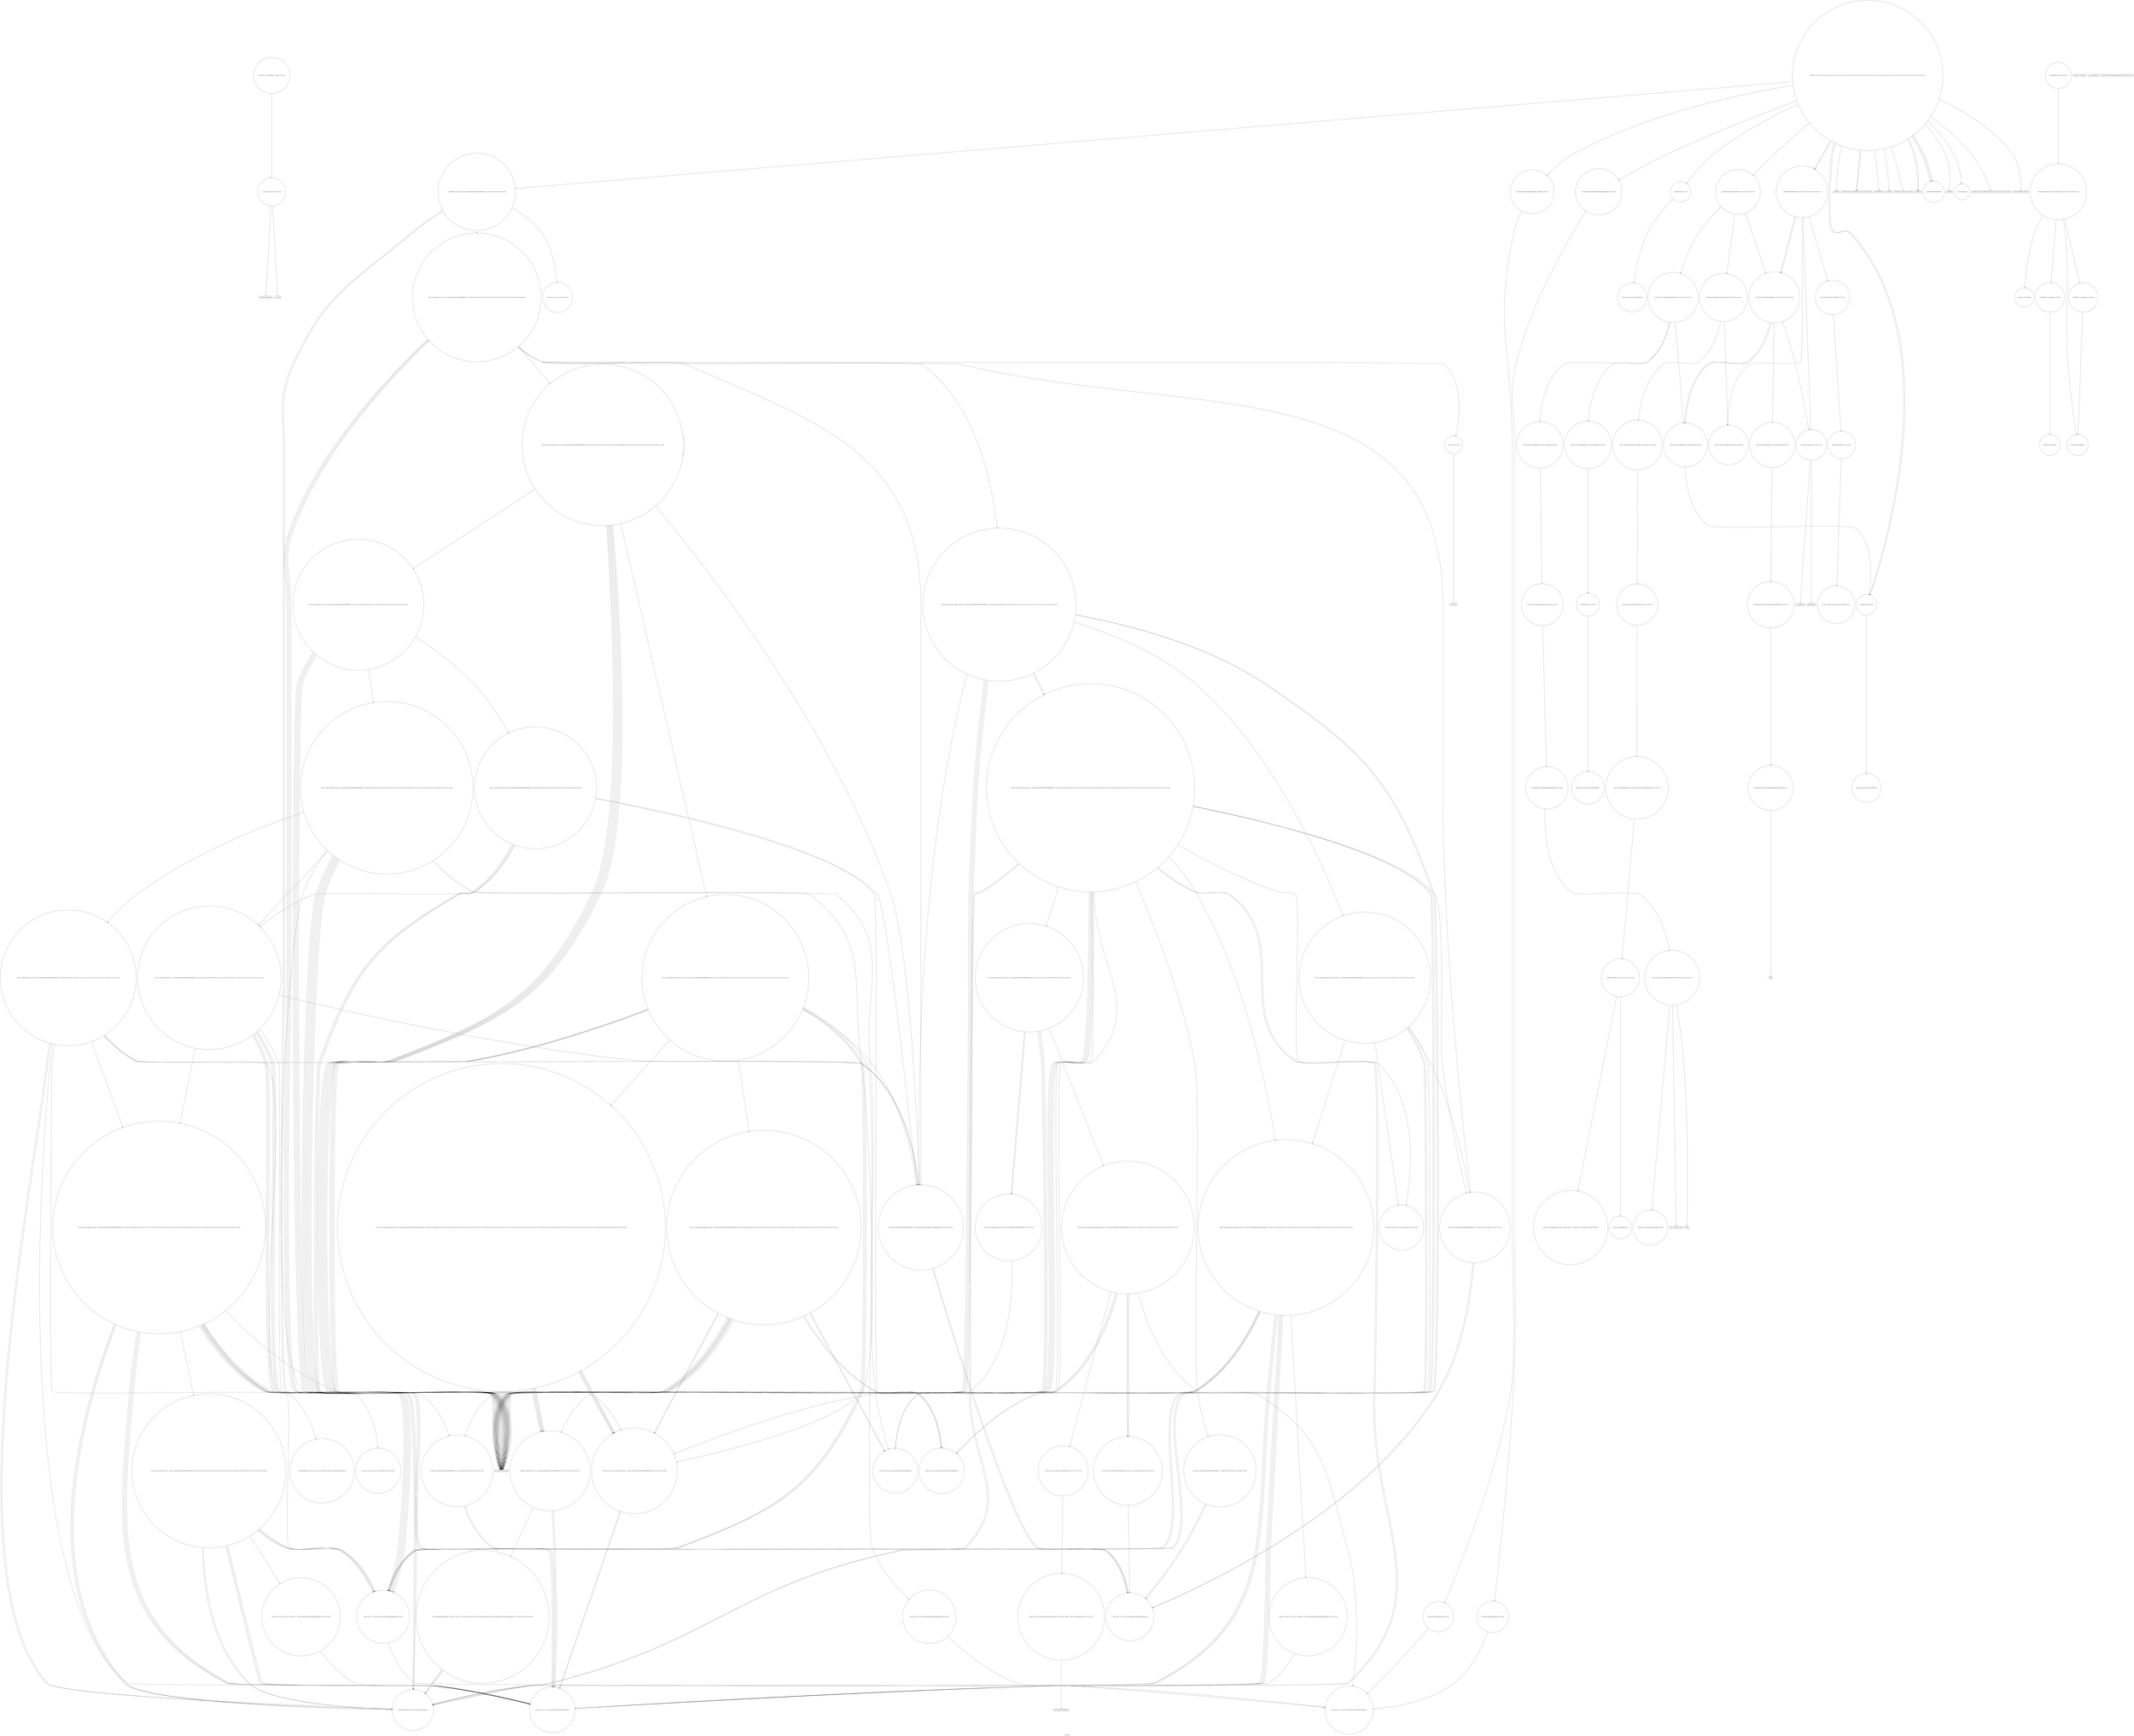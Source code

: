 digraph "Call Graph" {
	label="Call Graph";

	Node0x555b25f80fe0 [shape=record,shape=circle,label="{__cxx_global_var_init|{<s0>1|<s1>2}}"];
	Node0x555b25f80fe0:s0 -> Node0x555b25f81060[color=black];
	Node0x555b25f80fe0:s1 -> Node0x555b2627cc30[color=black];
	Node0x555b262807d0 [shape=record,shape=circle,label="{_ZSt4moveIRN9__gnu_cxx5__ops15_Iter_less_iterEEONSt16remove_referenceIT_E4typeEOS5_}"];
	Node0x555b2627ce30 [shape=record,shape=circle,label="{_ZNSaIdEC2Ev|{<s0>27}}"];
	Node0x555b2627ce30:s0 -> Node0x555b2627dab0[color=black];
	Node0x555b2627e330 [shape=record,shape=circle,label="{_ZSt21__unguarded_partitionIN9__gnu_cxx17__normal_iteratorIPdSt6vectorIdSaIdEEEENS0_5__ops15_Iter_less_iterEET_S9_S9_S9_T0_|{<s0>240|<s1>241|<s2>242|<s3>243|<s4>244|<s5>245|<s6>246|<s7>247|<s8>248|<s9>249|<s10>250|<s11>251|<s12>252|<s13>253|<s14>254}}"];
	Node0x555b2627e330:s0 -> Node0x555b2627fd50[color=black];
	Node0x555b2627e330:s1 -> Node0x555b2627fd50[color=black];
	Node0x555b2627e330:s2 -> Node0x555b26280450[color=black];
	Node0x555b2627e330:s3 -> Node0x555b26280550[color=black];
	Node0x555b2627e330:s4 -> Node0x555b262809d0[color=black];
	Node0x555b2627e330:s5 -> Node0x555b2627fd50[color=black];
	Node0x555b2627e330:s6 -> Node0x555b2627fd50[color=black];
	Node0x555b2627e330:s7 -> Node0x555b26280450[color=black];
	Node0x555b2627e330:s8 -> Node0x555b262809d0[color=black];
	Node0x555b2627e330:s9 -> Node0x555b262803d0[color=black];
	Node0x555b2627e330:s10 -> Node0x555b2627fd50[color=black];
	Node0x555b2627e330:s11 -> Node0x555b2627fd50[color=black];
	Node0x555b2627e330:s12 -> Node0x555b2627fd50[color=black];
	Node0x555b2627e330:s13 -> Node0x555b2627e3b0[color=black];
	Node0x555b2627e330:s14 -> Node0x555b26280550[color=black];
	Node0x555b2627d1b0 [shape=record,shape=circle,label="{_ZSt5beginISt6vectorIdSaIdEEEDTcldtfp_5beginEERT_|{<s0>36}}"];
	Node0x555b2627d1b0:s0 -> Node0x555b2627fb50[color=black];
	Node0x555b2627e6b0 [shape=record,shape=circle,label="{_ZSt13move_backwardIN9__gnu_cxx17__normal_iteratorIPdSt6vectorIdSaIdEEEES6_ET0_T_S8_S7_|{<s0>287|<s1>288|<s2>289|<s3>290|<s4>291|<s5>292}}"];
	Node0x555b2627e6b0:s0 -> Node0x555b2627fd50[color=black];
	Node0x555b2627e6b0:s1 -> Node0x555b2627e8b0[color=black];
	Node0x555b2627e6b0:s2 -> Node0x555b2627fd50[color=black];
	Node0x555b2627e6b0:s3 -> Node0x555b2627e8b0[color=black];
	Node0x555b2627e6b0:s4 -> Node0x555b2627fd50[color=black];
	Node0x555b2627e6b0:s5 -> Node0x555b2627e830[color=black];
	Node0x555b2627d530 [shape=record,shape=circle,label="{_ZSt5fixedRSt8ios_base|{<s0>38}}"];
	Node0x555b2627d530:s0 -> Node0x555b2627d7b0[color=black];
	Node0x555b2627ea30 [shape=record,shape=circle,label="{_ZNSt20__copy_move_backwardILb1ELb1ESt26random_access_iterator_tagE13__copy_move_bIdEEPT_PKS3_S6_S4_|{<s0>317}}"];
	Node0x555b2627ea30:s0 -> Node0x555b2627eab0[color=black];
	Node0x555b2627d8b0 [shape=record,shape=circle,label="{_ZStcoSt13_Ios_Fmtflags}"];
	Node0x555b2627dc30 [shape=record,shape=circle,label="{_ZNSt6vectorIdSaIdEE21_M_default_initializeEm|{<s0>53|<s1>54}}"];
	Node0x555b2627dc30:s0 -> Node0x555b2627f350[color=black];
	Node0x555b2627dc30:s1 -> Node0x555b2627f2d0[color=black];
	Node0x555b2627dfb0 [shape=record,shape=circle,label="{_ZNSt12_Vector_baseIdSaIdEE11_M_allocateEm|{<s0>63}}"];
	Node0x555b2627dfb0:s0 -> Node0x555b2627e030[color=black];
	Node0x555b2627f350 [shape=record,shape=circle,label="{_ZNSt12_Vector_baseIdSaIdEE19_M_get_Tp_allocatorEv}"];
	Node0x555b2627f6d0 [shape=record,shape=circle,label="{__clang_call_terminate|{<s0>74|<s1>75}}"];
	Node0x555b2627f6d0:s0 -> Node0x555b2627f750[color=black];
	Node0x555b2627f6d0:s1 -> Node0x555b2627f7d0[color=black];
	Node0x555b2627fa50 [shape=record,shape=circle,label="{_ZSt8_DestroyIPdEvT_S1_|{<s0>79}}"];
	Node0x555b2627fa50:s0 -> Node0x555b2627fad0[color=black];
	Node0x555b2627fdd0 [shape=record,shape=circle,label="{_ZN9__gnu_cxx5__ops16__iter_less_iterEv}"];
	Node0x555b26280150 [shape=record,shape=circle,label="{_ZSt14__partial_sortIN9__gnu_cxx17__normal_iteratorIPdSt6vectorIdSaIdEEEENS0_5__ops15_Iter_less_iterEEvT_S9_S9_T0_|{<s0>118|<s1>119|<s2>120|<s3>121|<s4>122|<s5>123|<s6>124}}"];
	Node0x555b26280150:s0 -> Node0x555b2627fd50[color=black];
	Node0x555b26280150:s1 -> Node0x555b2627fd50[color=black];
	Node0x555b26280150:s2 -> Node0x555b2627fd50[color=black];
	Node0x555b26280150:s3 -> Node0x555b26280250[color=black];
	Node0x555b26280150:s4 -> Node0x555b2627fd50[color=black];
	Node0x555b26280150:s5 -> Node0x555b2627fd50[color=black];
	Node0x555b26280150:s6 -> Node0x555b262802d0[color=black];
	Node0x555b262804d0 [shape=record,shape=circle,label="{_ZSt10__pop_heapIN9__gnu_cxx17__normal_iteratorIPdSt6vectorIdSaIdEEEENS0_5__ops15_Iter_less_iterEEvT_S9_S9_RT0_|{<s0>167|<s1>168|<s2>169|<s3>170|<s4>171|<s5>172|<s6>173|<s7>174|<s8>175}}"];
	Node0x555b262804d0:s0 -> Node0x555b262806d0[color=black];
	Node0x555b262804d0:s1 -> Node0x555b262805d0[color=black];
	Node0x555b262804d0:s2 -> Node0x555b262806d0[color=black];
	Node0x555b262804d0:s3 -> Node0x555b262805d0[color=black];
	Node0x555b262804d0:s4 -> Node0x555b262806d0[color=black];
	Node0x555b262804d0:s5 -> Node0x555b2627fd50[color=black];
	Node0x555b262804d0:s6 -> Node0x555b2627ffd0[color=black];
	Node0x555b262804d0:s7 -> Node0x555b262805d0[color=black];
	Node0x555b262804d0:s8 -> Node0x555b26280750[color=black];
	Node0x555b25f81060 [shape=record,shape=Mrecord,label="{_ZNSt8ios_base4InitC1Ev}"];
	Node0x555b26280850 [shape=record,shape=circle,label="{_ZN9__gnu_cxx5__ops14_Iter_less_valC2ENS0_15_Iter_less_iterE}"];
	Node0x555b2627ceb0 [shape=record,shape=circle,label="{_ZNSt6vectorIdSaIdEEC2EmRKS0_|{<s0>28|<s1>29|<s2>30}}"];
	Node0x555b2627ceb0:s0 -> Node0x555b2627dbb0[color=black];
	Node0x555b2627ceb0:s1 -> Node0x555b2627dc30[color=black];
	Node0x555b2627ceb0:s2 -> Node0x555b2627dcb0[color=black];
	Node0x555b2627e3b0 [shape=record,shape=circle,label="{_ZSt9iter_swapIN9__gnu_cxx17__normal_iteratorIPdSt6vectorIdSaIdEEEES6_EvT_T0_|{<s0>255|<s1>256|<s2>257}}"];
	Node0x555b2627e3b0:s0 -> Node0x555b262806d0[color=black];
	Node0x555b2627e3b0:s1 -> Node0x555b262806d0[color=black];
	Node0x555b2627e3b0:s2 -> Node0x555b2627e430[color=black];
	Node0x555b2627d230 [shape=record,shape=circle,label="{_ZSt3endISt6vectorIdSaIdEEEDTcldtfp_3endEERT_|{<s0>37}}"];
	Node0x555b2627d230:s0 -> Node0x555b2627fc50[color=black];
	Node0x555b2627e730 [shape=record,shape=circle,label="{_ZSt25__unguarded_linear_insertIN9__gnu_cxx17__normal_iteratorIPdSt6vectorIdSaIdEEEENS0_5__ops14_Val_less_iterEEvT_T0_|{<s0>293|<s1>294|<s2>295|<s3>296|<s4>297|<s5>298|<s6>299|<s7>300|<s8>301|<s9>302|<s10>303|<s11>304|<s12>305}}"];
	Node0x555b2627e730:s0 -> Node0x555b262806d0[color=black];
	Node0x555b2627e730:s1 -> Node0x555b262805d0[color=black];
	Node0x555b2627e730:s2 -> Node0x555b2627fd50[color=black];
	Node0x555b2627e730:s3 -> Node0x555b262809d0[color=black];
	Node0x555b2627e730:s4 -> Node0x555b2627fd50[color=black];
	Node0x555b2627e730:s5 -> Node0x555b2627eb30[color=black];
	Node0x555b2627e730:s6 -> Node0x555b262806d0[color=black];
	Node0x555b2627e730:s7 -> Node0x555b262805d0[color=black];
	Node0x555b2627e730:s8 -> Node0x555b262806d0[color=black];
	Node0x555b2627e730:s9 -> Node0x555b2627fd50[color=black];
	Node0x555b2627e730:s10 -> Node0x555b262809d0[color=black];
	Node0x555b2627e730:s11 -> Node0x555b262805d0[color=black];
	Node0x555b2627e730:s12 -> Node0x555b262806d0[color=black];
	Node0x555b2627d5b0 [shape=record,shape=Mrecord,label="{_ZNSolsEd}"];
	Node0x555b2627eab0 [shape=record,shape=Mrecord,label="{llvm.memmove.p0i8.p0i8.i64}"];
	Node0x555b2627d930 [shape=record,shape=circle,label="{_ZStoRRSt13_Ios_FmtflagsS_|{<s0>49}}"];
	Node0x555b2627d930:s0 -> Node0x555b2627da30[color=black];
	Node0x555b2627dcb0 [shape=record,shape=circle,label="{_ZNSt12_Vector_baseIdSaIdEED2Ev|{<s0>55|<s1>56|<s2>57|<s3>58}}"];
	Node0x555b2627dcb0:s0 -> Node0x555b2627f650[color=black];
	Node0x555b2627dcb0:s1 -> Node0x555b2627de30[color=black];
	Node0x555b2627dcb0:s2 -> Node0x555b2627de30[color=black];
	Node0x555b2627dcb0:s3 -> Node0x555b2627f6d0[color=black];
	Node0x555b2627e030 [shape=record,shape=circle,label="{_ZNSt16allocator_traitsISaIdEE8allocateERS0_m|{<s0>64}}"];
	Node0x555b2627e030:s0 -> Node0x555b2627e0b0[color=black];
	Node0x555b2627f3d0 [shape=record,shape=circle,label="{_ZSt25__uninitialized_default_nIPdmET_S1_T0_|{<s0>69}}"];
	Node0x555b2627f3d0:s0 -> Node0x555b2627f450[color=black];
	Node0x555b2627f750 [shape=record,shape=Mrecord,label="{__cxa_begin_catch}"];
	Node0x555b2627fad0 [shape=record,shape=circle,label="{_ZNSt12_Destroy_auxILb1EE9__destroyIPdEEvT_S3_}"];
	Node0x555b2627fe50 [shape=record,shape=circle,label="{_ZN9__gnu_cxxneIPdSt6vectorIdSaIdEEEEbRKNS_17__normal_iteratorIT_T0_EESA_|{<s0>91|<s1>92}}"];
	Node0x555b2627fe50:s0 -> Node0x555b262800d0[color=black];
	Node0x555b2627fe50:s1 -> Node0x555b262800d0[color=black];
	Node0x555b262801d0 [shape=record,shape=circle,label="{_ZSt27__unguarded_partition_pivotIN9__gnu_cxx17__normal_iteratorIPdSt6vectorIdSaIdEEEENS0_5__ops15_Iter_less_iterEET_S9_S9_T0_|{<s0>125|<s1>126|<s2>127|<s3>128|<s4>129|<s5>130|<s6>131|<s7>132|<s8>133|<s9>134|<s10>135}}"];
	Node0x555b262801d0:s0 -> Node0x555b2627ffd0[color=black];
	Node0x555b262801d0:s1 -> Node0x555b26280650[color=black];
	Node0x555b262801d0:s2 -> Node0x555b2627fd50[color=black];
	Node0x555b262801d0:s3 -> Node0x555b26280650[color=black];
	Node0x555b262801d0:s4 -> Node0x555b2627fd50[color=black];
	Node0x555b262801d0:s5 -> Node0x555b2627e2b0[color=black];
	Node0x555b262801d0:s6 -> Node0x555b26280a50[color=black];
	Node0x555b262801d0:s7 -> Node0x555b26280650[color=black];
	Node0x555b262801d0:s8 -> Node0x555b2627fd50[color=black];
	Node0x555b262801d0:s9 -> Node0x555b2627fd50[color=black];
	Node0x555b262801d0:s10 -> Node0x555b2627e330[color=black];
	Node0x555b26280550 [shape=record,shape=circle,label="{_ZN9__gnu_cxx17__normal_iteratorIPdSt6vectorIdSaIdEEEppEv}"];
	Node0x555b2627cbb0 [shape=record,shape=Mrecord,label="{_ZNSt8ios_base4InitD1Ev}"];
	Node0x555b262808d0 [shape=record,shape=circle,label="{_ZSt11__push_heapIN9__gnu_cxx17__normal_iteratorIPdSt6vectorIdSaIdEEEEldNS0_5__ops14_Iter_less_valEEvT_T0_SA_T1_RT2_|{<s0>195|<s1>196|<s2>197|<s3>198|<s4>199|<s5>200|<s6>201|<s7>202|<s8>203|<s9>204}}"];
	Node0x555b262808d0:s0 -> Node0x555b26280650[color=black];
	Node0x555b262808d0:s1 -> Node0x555b26280950[color=black];
	Node0x555b262808d0:s2 -> Node0x555b26280650[color=black];
	Node0x555b262808d0:s3 -> Node0x555b262806d0[color=black];
	Node0x555b262808d0:s4 -> Node0x555b262805d0[color=black];
	Node0x555b262808d0:s5 -> Node0x555b26280650[color=black];
	Node0x555b262808d0:s6 -> Node0x555b262806d0[color=black];
	Node0x555b262808d0:s7 -> Node0x555b262805d0[color=black];
	Node0x555b262808d0:s8 -> Node0x555b26280650[color=black];
	Node0x555b262808d0:s9 -> Node0x555b262806d0[color=black];
	Node0x555b2627cf30 [shape=record,shape=Mrecord,label="{__gxx_personality_v0}"];
	Node0x555b2627e430 [shape=record,shape=circle,label="{_ZSt4swapIdENSt9enable_ifIXsr6__and_ISt6__not_ISt15__is_tuple_likeIT_EESt21is_move_constructibleIS3_ESt18is_move_assignableIS3_EEE5valueEvE4typeERS3_SC_|{<s0>258|<s1>259|<s2>260}}"];
	Node0x555b2627e430:s0 -> Node0x555b262805d0[color=black];
	Node0x555b2627e430:s1 -> Node0x555b262805d0[color=black];
	Node0x555b2627e430:s2 -> Node0x555b262805d0[color=black];
	Node0x555b2627d2b0 [shape=record,shape=Mrecord,label="{_ZStlsISt11char_traitsIcEERSt13basic_ostreamIcT_ES5_PKc}"];
	Node0x555b2627e7b0 [shape=record,shape=circle,label="{_ZN9__gnu_cxx5__ops15__val_comp_iterENS0_15_Iter_less_iterE}"];
	Node0x555b2627d630 [shape=record,shape=Mrecord,label="{_ZNSolsEPFRSoS_E}"];
	Node0x555b2627eb30 [shape=record,shape=circle,label="{_ZNK9__gnu_cxx5__ops14_Val_less_iterclIdNS_17__normal_iteratorIPdSt6vectorIdSaIdEEEEEEbRT_T0_|{<s0>318}}"];
	Node0x555b2627eb30:s0 -> Node0x555b262806d0[color=black];
	Node0x555b2627d9b0 [shape=record,shape=circle,label="{_ZStanSt13_Ios_FmtflagsS_}"];
	Node0x555b2627dd30 [shape=record,shape=circle,label="{_ZNSt12_Vector_baseIdSaIdEE12_Vector_implC2ERKS0_|{<s0>59}}"];
	Node0x555b2627dd30:s0 -> Node0x555b2627deb0[color=black];
	Node0x555b2627e0b0 [shape=record,shape=circle,label="{_ZN9__gnu_cxx13new_allocatorIdE8allocateEmPKv|{<s0>65|<s1>66|<s2>67}}"];
	Node0x555b2627e0b0:s0 -> Node0x555b2627e130[color=black];
	Node0x555b2627e0b0:s1 -> Node0x555b2627e1b0[color=black];
	Node0x555b2627e0b0:s2 -> Node0x555b2627e230[color=black];
	Node0x555b2627f450 [shape=record,shape=circle,label="{_ZNSt27__uninitialized_default_n_1ILb1EE18__uninit_default_nIPdmEET_S3_T0_|{<s0>70}}"];
	Node0x555b2627f450:s0 -> Node0x555b2627f4d0[color=black];
	Node0x555b2627f7d0 [shape=record,shape=Mrecord,label="{_ZSt9terminatev}"];
	Node0x555b2627fb50 [shape=record,shape=circle,label="{_ZNSt6vectorIdSaIdEE5beginEv|{<s0>80}}"];
	Node0x555b2627fb50:s0 -> Node0x555b2627fbd0[color=black];
	Node0x555b2627fed0 [shape=record,shape=circle,label="{_ZSt16__introsort_loopIN9__gnu_cxx17__normal_iteratorIPdSt6vectorIdSaIdEEEElNS0_5__ops15_Iter_less_iterEEvT_S9_T0_T1_|{<s0>93|<s1>94|<s2>95|<s3>96|<s4>97|<s5>98|<s6>99|<s7>100|<s8>101|<s9>102|<s10>103|<s11>104}}"];
	Node0x555b2627fed0:s0 -> Node0x555b2627ffd0[color=black];
	Node0x555b2627fed0:s1 -> Node0x555b2627fd50[color=black];
	Node0x555b2627fed0:s2 -> Node0x555b2627fd50[color=black];
	Node0x555b2627fed0:s3 -> Node0x555b2627fd50[color=black];
	Node0x555b2627fed0:s4 -> Node0x555b26280150[color=black];
	Node0x555b2627fed0:s5 -> Node0x555b2627fd50[color=black];
	Node0x555b2627fed0:s6 -> Node0x555b2627fd50[color=black];
	Node0x555b2627fed0:s7 -> Node0x555b262801d0[color=black];
	Node0x555b2627fed0:s8 -> Node0x555b2627fd50[color=black];
	Node0x555b2627fed0:s9 -> Node0x555b2627fd50[color=black];
	Node0x555b2627fed0:s10 -> Node0x555b2627fed0[color=black];
	Node0x555b2627fed0:s11 -> Node0x555b2627fd50[color=black];
	Node0x555b26280250 [shape=record,shape=circle,label="{_ZSt13__heap_selectIN9__gnu_cxx17__normal_iteratorIPdSt6vectorIdSaIdEEEENS0_5__ops15_Iter_less_iterEEvT_S9_S9_T0_|{<s0>136|<s1>137|<s2>138|<s3>139|<s4>140|<s5>141|<s6>142|<s7>143|<s8>144|<s9>145|<s10>146|<s11>147|<s12>148}}"];
	Node0x555b26280250:s0 -> Node0x555b2627fd50[color=black];
	Node0x555b26280250:s1 -> Node0x555b2627fd50[color=black];
	Node0x555b26280250:s2 -> Node0x555b26280350[color=black];
	Node0x555b26280250:s3 -> Node0x555b2627fd50[color=black];
	Node0x555b26280250:s4 -> Node0x555b262803d0[color=black];
	Node0x555b26280250:s5 -> Node0x555b2627fd50[color=black];
	Node0x555b26280250:s6 -> Node0x555b2627fd50[color=black];
	Node0x555b26280250:s7 -> Node0x555b26280450[color=black];
	Node0x555b26280250:s8 -> Node0x555b2627fd50[color=black];
	Node0x555b26280250:s9 -> Node0x555b2627fd50[color=black];
	Node0x555b26280250:s10 -> Node0x555b2627fd50[color=black];
	Node0x555b26280250:s11 -> Node0x555b262804d0[color=black];
	Node0x555b26280250:s12 -> Node0x555b26280550[color=black];
	Node0x555b262805d0 [shape=record,shape=circle,label="{_ZSt4moveIRdEONSt16remove_referenceIT_E4typeEOS2_}"];
	Node0x555b2627cc30 [shape=record,shape=Mrecord,label="{__cxa_atexit}"];
	Node0x555b26280950 [shape=record,shape=circle,label="{_ZNK9__gnu_cxx5__ops14_Iter_less_valclINS_17__normal_iteratorIPdSt6vectorIdSaIdEEEEdEEbT_RT0_|{<s0>205}}"];
	Node0x555b26280950:s0 -> Node0x555b262806d0[color=black];
	Node0x555b2627cfb0 [shape=record,shape=circle,label="{_ZNSaIdED2Ev|{<s0>31}}"];
	Node0x555b2627cfb0:s0 -> Node0x555b2627db30[color=black];
	Node0x555b2627e4b0 [shape=record,shape=Mrecord,label="{llvm.ctlz.i64}"];
	Node0x555b2627d330 [shape=record,shape=Mrecord,label="{_ZNSolsEx}"];
	Node0x555b2627e830 [shape=record,shape=circle,label="{_ZSt23__copy_move_backward_a2ILb1EN9__gnu_cxx17__normal_iteratorIPdSt6vectorIdSaIdEEEES6_ET1_T0_S8_S7_|{<s0>306|<s1>307|<s2>308|<s3>309|<s4>310|<s5>311|<s6>312|<s7>313}}"];
	Node0x555b2627e830:s0 -> Node0x555b2627fd50[color=black];
	Node0x555b2627e830:s1 -> Node0x555b2627e9b0[color=black];
	Node0x555b2627e830:s2 -> Node0x555b2627fd50[color=black];
	Node0x555b2627e830:s3 -> Node0x555b2627e9b0[color=black];
	Node0x555b2627e830:s4 -> Node0x555b2627fd50[color=black];
	Node0x555b2627e830:s5 -> Node0x555b2627e9b0[color=black];
	Node0x555b2627e830:s6 -> Node0x555b2627e930[color=black];
	Node0x555b2627e830:s7 -> Node0x555b2627fbd0[color=black];
	Node0x555b2627d6b0 [shape=record,shape=Mrecord,label="{_ZSt4endlIcSt11char_traitsIcEERSt13basic_ostreamIT_T0_ES6_}"];
	Node0x555b2627ebb0 [shape=record,shape=circle,label="{_GLOBAL__sub_I_MiriTheRing_1_0.cpp|{<s0>319}}"];
	Node0x555b2627ebb0:s0 -> Node0x555b25f80fe0[color=black];
	Node0x555b2627da30 [shape=record,shape=circle,label="{_ZStorSt13_Ios_FmtflagsS_}"];
	Node0x555b2627ddb0 [shape=record,shape=circle,label="{_ZNSt12_Vector_baseIdSaIdEE17_M_create_storageEm|{<s0>60}}"];
	Node0x555b2627ddb0:s0 -> Node0x555b2627dfb0[color=black];
	Node0x555b2627e130 [shape=record,shape=circle,label="{_ZNK9__gnu_cxx13new_allocatorIdE8max_sizeEv}"];
	Node0x555b2627f4d0 [shape=record,shape=circle,label="{_ZSt6fill_nIPdmdET_S1_T0_RKT1_|{<s0>71|<s1>72}}"];
	Node0x555b2627f4d0:s0 -> Node0x555b2627f5d0[color=black];
	Node0x555b2627f4d0:s1 -> Node0x555b2627f550[color=black];
	Node0x555b2627f850 [shape=record,shape=circle,label="{_ZNSt16allocator_traitsISaIdEE10deallocateERS0_Pdm|{<s0>76}}"];
	Node0x555b2627f850:s0 -> Node0x555b2627f8d0[color=black];
	Node0x555b2627fbd0 [shape=record,shape=circle,label="{_ZN9__gnu_cxx17__normal_iteratorIPdSt6vectorIdSaIdEEEC2ERKS1_}"];
	Node0x555b2627ff50 [shape=record,shape=circle,label="{_ZSt4__lgl|{<s0>105}}"];
	Node0x555b2627ff50:s0 -> Node0x555b2627e4b0[color=black];
	Node0x555b262802d0 [shape=record,shape=circle,label="{_ZSt11__sort_heapIN9__gnu_cxx17__normal_iteratorIPdSt6vectorIdSaIdEEEENS0_5__ops15_Iter_less_iterEEvT_S9_RT0_|{<s0>149|<s1>150|<s2>151|<s3>152|<s4>153|<s5>154}}"];
	Node0x555b262802d0:s0 -> Node0x555b2627ffd0[color=black];
	Node0x555b262802d0:s1 -> Node0x555b262809d0[color=black];
	Node0x555b262802d0:s2 -> Node0x555b2627fd50[color=black];
	Node0x555b262802d0:s3 -> Node0x555b2627fd50[color=black];
	Node0x555b262802d0:s4 -> Node0x555b2627fd50[color=black];
	Node0x555b262802d0:s5 -> Node0x555b262804d0[color=black];
	Node0x555b26280650 [shape=record,shape=circle,label="{_ZNK9__gnu_cxx17__normal_iteratorIPdSt6vectorIdSaIdEEEplEl|{<s0>176}}"];
	Node0x555b26280650:s0 -> Node0x555b2627fbd0[color=black];
	Node0x555b2627ccb0 [shape=record,shape=circle,label="{main|{<s0>3|<s1>4|<s2>5|<s3>6|<s4>7|<s5>8|<s6>9|<s7>10|<s8>11|<s9>12|<s10>13|<s11>14|<s12>15|<s13>16|<s14>17|<s15>18|<s16>19|<s17>20|<s18>21|<s19>22|<s20>23|<s21>24|<s22>25|<s23>26}}"];
	Node0x555b2627ccb0:s0 -> Node0x555b2627cd30[color=black];
	Node0x555b2627ccb0:s1 -> Node0x555b2627cdb0[color=black];
	Node0x555b2627ccb0:s2 -> Node0x555b2627cdb0[color=black];
	Node0x555b2627ccb0:s3 -> Node0x555b2627ce30[color=black];
	Node0x555b2627ccb0:s4 -> Node0x555b2627ceb0[color=black];
	Node0x555b2627ccb0:s5 -> Node0x555b2627cfb0[color=black];
	Node0x555b2627ccb0:s6 -> Node0x555b2627d0b0[color=black];
	Node0x555b2627ccb0:s7 -> Node0x555b2627d030[color=black];
	Node0x555b2627ccb0:s8 -> Node0x555b2627cfb0[color=black];
	Node0x555b2627ccb0:s9 -> Node0x555b2627d730[color=black];
	Node0x555b2627ccb0:s10 -> Node0x555b2627d1b0[color=black];
	Node0x555b2627ccb0:s11 -> Node0x555b2627d230[color=black];
	Node0x555b2627ccb0:s12 -> Node0x555b2627d130[color=black];
	Node0x555b2627ccb0:s13 -> Node0x555b2627d0b0[color=black];
	Node0x555b2627ccb0:s14 -> Node0x555b2627d0b0[color=black];
	Node0x555b2627ccb0:s15 -> Node0x555b2627d2b0[color=black];
	Node0x555b2627ccb0:s16 -> Node0x555b2627d330[color=black];
	Node0x555b2627ccb0:s17 -> Node0x555b2627d2b0[color=black];
	Node0x555b2627ccb0:s18 -> Node0x555b2627d430[color=black];
	Node0x555b2627ccb0:s19 -> Node0x555b2627d3b0[color=black];
	Node0x555b2627ccb0:s20 -> Node0x555b2627d4b0[color=black];
	Node0x555b2627ccb0:s21 -> Node0x555b2627d5b0[color=black];
	Node0x555b2627ccb0:s22 -> Node0x555b2627d630[color=black];
	Node0x555b2627ccb0:s23 -> Node0x555b2627d730[color=black];
	Node0x555b262809d0 [shape=record,shape=circle,label="{_ZN9__gnu_cxx17__normal_iteratorIPdSt6vectorIdSaIdEEEmmEv}"];
	Node0x555b2627d030 [shape=record,shape=Mrecord,label="{_ZNSirsERd}"];
	Node0x555b2627e530 [shape=record,shape=circle,label="{_ZSt16__insertion_sortIN9__gnu_cxx17__normal_iteratorIPdSt6vectorIdSaIdEEEENS0_5__ops15_Iter_less_iterEEvT_S9_T0_|{<s0>261|<s1>262|<s2>263|<s3>264|<s4>265|<s5>266|<s6>267|<s7>268|<s8>269|<s9>270|<s10>271|<s11>272|<s12>273|<s13>274|<s14>275|<s15>276|<s16>277|<s17>278}}"];
	Node0x555b2627e530:s0 -> Node0x555b2627e630[color=black];
	Node0x555b2627e530:s1 -> Node0x555b26280650[color=black];
	Node0x555b2627e530:s2 -> Node0x555b2627fe50[color=black];
	Node0x555b2627e530:s3 -> Node0x555b2627fd50[color=black];
	Node0x555b2627e530:s4 -> Node0x555b2627fd50[color=black];
	Node0x555b2627e530:s5 -> Node0x555b26280450[color=black];
	Node0x555b2627e530:s6 -> Node0x555b262806d0[color=black];
	Node0x555b2627e530:s7 -> Node0x555b262805d0[color=black];
	Node0x555b2627e530:s8 -> Node0x555b2627fd50[color=black];
	Node0x555b2627e530:s9 -> Node0x555b2627fd50[color=black];
	Node0x555b2627e530:s10 -> Node0x555b26280650[color=black];
	Node0x555b2627e530:s11 -> Node0x555b2627e6b0[color=black];
	Node0x555b2627e530:s12 -> Node0x555b262805d0[color=black];
	Node0x555b2627e530:s13 -> Node0x555b262806d0[color=black];
	Node0x555b2627e530:s14 -> Node0x555b2627fd50[color=black];
	Node0x555b2627e530:s15 -> Node0x555b2627e7b0[color=black];
	Node0x555b2627e530:s16 -> Node0x555b2627e730[color=black];
	Node0x555b2627e530:s17 -> Node0x555b26280550[color=black];
	Node0x555b2627d3b0 [shape=record,shape=Mrecord,label="{_ZStlsIcSt11char_traitsIcEERSt13basic_ostreamIT_T0_ES6_St13_Setprecision}"];
	Node0x555b2627e8b0 [shape=record,shape=circle,label="{_ZSt12__miter_baseIN9__gnu_cxx17__normal_iteratorIPdSt6vectorIdSaIdEEEEET_S7_|{<s0>314}}"];
	Node0x555b2627e8b0:s0 -> Node0x555b2627fd50[color=black];
	Node0x555b2627d730 [shape=record,shape=circle,label="{_ZNSt6vectorIdSaIdEED2Ev|{<s0>39|<s1>40|<s2>41|<s3>42|<s4>43}}"];
	Node0x555b2627d730:s0 -> Node0x555b2627f350[color=black];
	Node0x555b2627d730:s1 -> Node0x555b2627f9d0[color=black];
	Node0x555b2627d730:s2 -> Node0x555b2627dcb0[color=black];
	Node0x555b2627d730:s3 -> Node0x555b2627dcb0[color=black];
	Node0x555b2627d730:s4 -> Node0x555b2627f6d0[color=black];
	Node0x555b2627dab0 [shape=record,shape=circle,label="{_ZN9__gnu_cxx13new_allocatorIdEC2Ev}"];
	Node0x555b2627de30 [shape=record,shape=circle,label="{_ZNSt12_Vector_baseIdSaIdEE12_Vector_implD2Ev|{<s0>61}}"];
	Node0x555b2627de30:s0 -> Node0x555b2627cfb0[color=black];
	Node0x555b2627e1b0 [shape=record,shape=Mrecord,label="{_ZSt17__throw_bad_allocv}"];
	Node0x555b2627f550 [shape=record,shape=circle,label="{_ZSt10__fill_n_aIPdmdEN9__gnu_cxx11__enable_ifIXsr11__is_scalarIT1_EE7__valueET_E6__typeES4_T0_RKS3_}"];
	Node0x555b2627f8d0 [shape=record,shape=circle,label="{_ZN9__gnu_cxx13new_allocatorIdE10deallocateEPdm|{<s0>77}}"];
	Node0x555b2627f8d0:s0 -> Node0x555b2627f950[color=black];
	Node0x555b2627fc50 [shape=record,shape=circle,label="{_ZNSt6vectorIdSaIdEE3endEv|{<s0>81}}"];
	Node0x555b2627fc50:s0 -> Node0x555b2627fbd0[color=black];
	Node0x555b2627ffd0 [shape=record,shape=circle,label="{_ZN9__gnu_cxxmiIPdSt6vectorIdSaIdEEEENS_17__normal_iteratorIT_T0_E15difference_typeERKS8_SB_|{<s0>106|<s1>107}}"];
	Node0x555b2627ffd0:s0 -> Node0x555b262800d0[color=black];
	Node0x555b2627ffd0:s1 -> Node0x555b262800d0[color=black];
	Node0x555b26280350 [shape=record,shape=circle,label="{_ZSt11__make_heapIN9__gnu_cxx17__normal_iteratorIPdSt6vectorIdSaIdEEEENS0_5__ops15_Iter_less_iterEEvT_S9_RT0_|{<s0>155|<s1>156|<s2>157|<s3>158|<s4>159|<s5>160|<s6>161|<s7>162}}"];
	Node0x555b26280350:s0 -> Node0x555b2627ffd0[color=black];
	Node0x555b26280350:s1 -> Node0x555b2627ffd0[color=black];
	Node0x555b26280350:s2 -> Node0x555b26280650[color=black];
	Node0x555b26280350:s3 -> Node0x555b262806d0[color=black];
	Node0x555b26280350:s4 -> Node0x555b262805d0[color=black];
	Node0x555b26280350:s5 -> Node0x555b2627fd50[color=black];
	Node0x555b26280350:s6 -> Node0x555b262805d0[color=black];
	Node0x555b26280350:s7 -> Node0x555b26280750[color=black];
	Node0x555b262806d0 [shape=record,shape=circle,label="{_ZNK9__gnu_cxx17__normal_iteratorIPdSt6vectorIdSaIdEEEdeEv}"];
	Node0x555b2627cd30 [shape=record,shape=Mrecord,label="{_ZNSt8ios_base15sync_with_stdioEb}"];
	Node0x555b26280a50 [shape=record,shape=circle,label="{_ZSt22__move_median_to_firstIN9__gnu_cxx17__normal_iteratorIPdSt6vectorIdSaIdEEEENS0_5__ops15_Iter_less_iterEEvT_S9_S9_S9_T0_|{<s0>206|<s1>207|<s2>208|<s3>209|<s4>210|<s5>211|<s6>212|<s7>213|<s8>214|<s9>215|<s10>216|<s11>217|<s12>218|<s13>219|<s14>220|<s15>221|<s16>222|<s17>223|<s18>224|<s19>225|<s20>226|<s21>227|<s22>228|<s23>229|<s24>230|<s25>231|<s26>232|<s27>233|<s28>234|<s29>235|<s30>236|<s31>237|<s32>238}}"];
	Node0x555b26280a50:s0 -> Node0x555b2627fd50[color=black];
	Node0x555b26280a50:s1 -> Node0x555b2627fd50[color=black];
	Node0x555b26280a50:s2 -> Node0x555b26280450[color=black];
	Node0x555b26280a50:s3 -> Node0x555b2627fd50[color=black];
	Node0x555b26280a50:s4 -> Node0x555b2627fd50[color=black];
	Node0x555b26280a50:s5 -> Node0x555b26280450[color=black];
	Node0x555b26280a50:s6 -> Node0x555b2627fd50[color=black];
	Node0x555b26280a50:s7 -> Node0x555b2627fd50[color=black];
	Node0x555b26280a50:s8 -> Node0x555b2627e3b0[color=black];
	Node0x555b26280a50:s9 -> Node0x555b2627fd50[color=black];
	Node0x555b26280a50:s10 -> Node0x555b2627fd50[color=black];
	Node0x555b26280a50:s11 -> Node0x555b26280450[color=black];
	Node0x555b26280a50:s12 -> Node0x555b2627fd50[color=black];
	Node0x555b26280a50:s13 -> Node0x555b2627fd50[color=black];
	Node0x555b26280a50:s14 -> Node0x555b2627e3b0[color=black];
	Node0x555b26280a50:s15 -> Node0x555b2627fd50[color=black];
	Node0x555b26280a50:s16 -> Node0x555b2627fd50[color=black];
	Node0x555b26280a50:s17 -> Node0x555b2627e3b0[color=black];
	Node0x555b26280a50:s18 -> Node0x555b2627fd50[color=black];
	Node0x555b26280a50:s19 -> Node0x555b2627fd50[color=black];
	Node0x555b26280a50:s20 -> Node0x555b26280450[color=black];
	Node0x555b26280a50:s21 -> Node0x555b2627fd50[color=black];
	Node0x555b26280a50:s22 -> Node0x555b2627fd50[color=black];
	Node0x555b26280a50:s23 -> Node0x555b2627e3b0[color=black];
	Node0x555b26280a50:s24 -> Node0x555b2627fd50[color=black];
	Node0x555b26280a50:s25 -> Node0x555b2627fd50[color=black];
	Node0x555b26280a50:s26 -> Node0x555b26280450[color=black];
	Node0x555b26280a50:s27 -> Node0x555b2627fd50[color=black];
	Node0x555b26280a50:s28 -> Node0x555b2627fd50[color=black];
	Node0x555b26280a50:s29 -> Node0x555b2627e3b0[color=black];
	Node0x555b26280a50:s30 -> Node0x555b2627fd50[color=black];
	Node0x555b26280a50:s31 -> Node0x555b2627fd50[color=black];
	Node0x555b26280a50:s32 -> Node0x555b2627e3b0[color=black];
	Node0x555b2627d0b0 [shape=record,shape=circle,label="{_ZNSt6vectorIdSaIdEEixEm}"];
	Node0x555b2627e5b0 [shape=record,shape=circle,label="{_ZSt26__unguarded_insertion_sortIN9__gnu_cxx17__normal_iteratorIPdSt6vectorIdSaIdEEEENS0_5__ops15_Iter_less_iterEEvT_S9_T0_|{<s0>279|<s1>280|<s2>281|<s3>282|<s4>283|<s5>284}}"];
	Node0x555b2627e5b0:s0 -> Node0x555b2627fd50[color=black];
	Node0x555b2627e5b0:s1 -> Node0x555b2627fe50[color=black];
	Node0x555b2627e5b0:s2 -> Node0x555b2627fd50[color=black];
	Node0x555b2627e5b0:s3 -> Node0x555b2627e7b0[color=black];
	Node0x555b2627e5b0:s4 -> Node0x555b2627e730[color=black];
	Node0x555b2627e5b0:s5 -> Node0x555b26280550[color=black];
	Node0x555b2627d430 [shape=record,shape=circle,label="{_ZSt12setprecisioni}"];
	Node0x555b2627e930 [shape=record,shape=circle,label="{_ZSt22__copy_move_backward_aILb1EPdS0_ET1_T0_S2_S1_|{<s0>315}}"];
	Node0x555b2627e930:s0 -> Node0x555b2627ea30[color=black];
	Node0x555b2627d7b0 [shape=record,shape=circle,label="{_ZNSt8ios_base4setfESt13_Ios_FmtflagsS0_|{<s0>44|<s1>45|<s2>46|<s3>47}}"];
	Node0x555b2627d7b0:s0 -> Node0x555b2627d8b0[color=black];
	Node0x555b2627d7b0:s1 -> Node0x555b2627d830[color=black];
	Node0x555b2627d7b0:s2 -> Node0x555b2627d9b0[color=black];
	Node0x555b2627d7b0:s3 -> Node0x555b2627d930[color=black];
	Node0x555b2627db30 [shape=record,shape=circle,label="{_ZN9__gnu_cxx13new_allocatorIdED2Ev}"];
	Node0x555b2627deb0 [shape=record,shape=circle,label="{_ZNSaIdEC2ERKS_|{<s0>62}}"];
	Node0x555b2627deb0:s0 -> Node0x555b2627df30[color=black];
	Node0x555b2627e230 [shape=record,shape=Mrecord,label="{_Znwm}"];
	Node0x555b2627f5d0 [shape=record,shape=circle,label="{_ZSt12__niter_baseIPdET_S1_}"];
	Node0x555b2627f950 [shape=record,shape=Mrecord,label="{_ZdlPv}"];
	Node0x555b2627fcd0 [shape=record,shape=circle,label="{_ZSt6__sortIN9__gnu_cxx17__normal_iteratorIPdSt6vectorIdSaIdEEEENS0_5__ops15_Iter_less_iterEEvT_S9_T0_|{<s0>82|<s1>83|<s2>84|<s3>85|<s4>86|<s5>87|<s6>88|<s7>89|<s8>90}}"];
	Node0x555b2627fcd0:s0 -> Node0x555b2627fe50[color=black];
	Node0x555b2627fcd0:s1 -> Node0x555b2627fd50[color=black];
	Node0x555b2627fcd0:s2 -> Node0x555b2627fd50[color=black];
	Node0x555b2627fcd0:s3 -> Node0x555b2627ffd0[color=black];
	Node0x555b2627fcd0:s4 -> Node0x555b2627ff50[color=black];
	Node0x555b2627fcd0:s5 -> Node0x555b2627fed0[color=black];
	Node0x555b2627fcd0:s6 -> Node0x555b2627fd50[color=black];
	Node0x555b2627fcd0:s7 -> Node0x555b2627fd50[color=black];
	Node0x555b2627fcd0:s8 -> Node0x555b26280050[color=black];
	Node0x555b26280050 [shape=record,shape=circle,label="{_ZSt22__final_insertion_sortIN9__gnu_cxx17__normal_iteratorIPdSt6vectorIdSaIdEEEENS0_5__ops15_Iter_less_iterEEvT_S9_T0_|{<s0>108|<s1>109|<s2>110|<s3>111|<s4>112|<s5>113|<s6>114|<s7>115|<s8>116|<s9>117}}"];
	Node0x555b26280050:s0 -> Node0x555b2627ffd0[color=black];
	Node0x555b26280050:s1 -> Node0x555b2627fd50[color=black];
	Node0x555b26280050:s2 -> Node0x555b26280650[color=black];
	Node0x555b26280050:s3 -> Node0x555b2627e530[color=black];
	Node0x555b26280050:s4 -> Node0x555b26280650[color=black];
	Node0x555b26280050:s5 -> Node0x555b2627fd50[color=black];
	Node0x555b26280050:s6 -> Node0x555b2627e5b0[color=black];
	Node0x555b26280050:s7 -> Node0x555b2627fd50[color=black];
	Node0x555b26280050:s8 -> Node0x555b2627fd50[color=black];
	Node0x555b26280050:s9 -> Node0x555b2627e530[color=black];
	Node0x555b262803d0 [shape=record,shape=circle,label="{_ZN9__gnu_cxxltIPdSt6vectorIdSaIdEEEEbRKNS_17__normal_iteratorIT_T0_EESA_|{<s0>163|<s1>164}}"];
	Node0x555b262803d0:s0 -> Node0x555b262800d0[color=black];
	Node0x555b262803d0:s1 -> Node0x555b262800d0[color=black];
	Node0x555b26280750 [shape=record,shape=circle,label="{_ZSt13__adjust_heapIN9__gnu_cxx17__normal_iteratorIPdSt6vectorIdSaIdEEEEldNS0_5__ops15_Iter_less_iterEEvT_T0_SA_T1_T2_|{<s0>177|<s1>178|<s2>179|<s3>180|<s4>181|<s5>182|<s6>183|<s7>184|<s8>185|<s9>186|<s10>187|<s11>188|<s12>189|<s13>190|<s14>191|<s15>192|<s16>193|<s17>194}}"];
	Node0x555b26280750:s0 -> Node0x555b26280650[color=black];
	Node0x555b26280750:s1 -> Node0x555b26280650[color=black];
	Node0x555b26280750:s2 -> Node0x555b26280450[color=black];
	Node0x555b26280750:s3 -> Node0x555b26280650[color=black];
	Node0x555b26280750:s4 -> Node0x555b262806d0[color=black];
	Node0x555b26280750:s5 -> Node0x555b262805d0[color=black];
	Node0x555b26280750:s6 -> Node0x555b26280650[color=black];
	Node0x555b26280750:s7 -> Node0x555b262806d0[color=black];
	Node0x555b26280750:s8 -> Node0x555b26280650[color=black];
	Node0x555b26280750:s9 -> Node0x555b262806d0[color=black];
	Node0x555b26280750:s10 -> Node0x555b262805d0[color=black];
	Node0x555b26280750:s11 -> Node0x555b26280650[color=black];
	Node0x555b26280750:s12 -> Node0x555b262806d0[color=black];
	Node0x555b26280750:s13 -> Node0x555b262807d0[color=black];
	Node0x555b26280750:s14 -> Node0x555b26280850[color=black];
	Node0x555b26280750:s15 -> Node0x555b2627fd50[color=black];
	Node0x555b26280750:s16 -> Node0x555b262805d0[color=black];
	Node0x555b26280750:s17 -> Node0x555b262808d0[color=black];
	Node0x555b2627cdb0 [shape=record,shape=Mrecord,label="{_ZNSirsERx}"];
	Node0x555b2627e2b0 [shape=record,shape=circle,label="{_ZNK9__gnu_cxx17__normal_iteratorIPdSt6vectorIdSaIdEEEmiEl|{<s0>239}}"];
	Node0x555b2627e2b0:s0 -> Node0x555b2627fbd0[color=black];
	Node0x555b2627d130 [shape=record,shape=circle,label="{_ZSt4sortIN9__gnu_cxx17__normal_iteratorIPdSt6vectorIdSaIdEEEEEvT_S7_|{<s0>32|<s1>33|<s2>34|<s3>35}}"];
	Node0x555b2627d130:s0 -> Node0x555b2627fd50[color=black];
	Node0x555b2627d130:s1 -> Node0x555b2627fd50[color=black];
	Node0x555b2627d130:s2 -> Node0x555b2627fdd0[color=black];
	Node0x555b2627d130:s3 -> Node0x555b2627fcd0[color=black];
	Node0x555b2627e630 [shape=record,shape=circle,label="{_ZN9__gnu_cxxeqIPdSt6vectorIdSaIdEEEEbRKNS_17__normal_iteratorIT_T0_EESA_|{<s0>285|<s1>286}}"];
	Node0x555b2627e630:s0 -> Node0x555b262800d0[color=black];
	Node0x555b2627e630:s1 -> Node0x555b262800d0[color=black];
	Node0x555b2627d4b0 [shape=record,shape=Mrecord,label="{_ZNSolsEPFRSt8ios_baseS0_E}"];
	Node0x555b2627e9b0 [shape=record,shape=circle,label="{_ZSt12__niter_baseIPdSt6vectorIdSaIdEEET_N9__gnu_cxx17__normal_iteratorIS4_T0_EE|{<s0>316}}"];
	Node0x555b2627e9b0:s0 -> Node0x555b262800d0[color=black];
	Node0x555b2627d830 [shape=record,shape=circle,label="{_ZStaNRSt13_Ios_FmtflagsS_|{<s0>48}}"];
	Node0x555b2627d830:s0 -> Node0x555b2627d9b0[color=black];
	Node0x555b2627dbb0 [shape=record,shape=circle,label="{_ZNSt12_Vector_baseIdSaIdEEC2EmRKS0_|{<s0>50|<s1>51|<s2>52}}"];
	Node0x555b2627dbb0:s0 -> Node0x555b2627dd30[color=black];
	Node0x555b2627dbb0:s1 -> Node0x555b2627ddb0[color=black];
	Node0x555b2627dbb0:s2 -> Node0x555b2627de30[color=black];
	Node0x555b2627df30 [shape=record,shape=circle,label="{_ZN9__gnu_cxx13new_allocatorIdEC2ERKS1_}"];
	Node0x555b2627f2d0 [shape=record,shape=circle,label="{_ZSt27__uninitialized_default_n_aIPdmdET_S1_T0_RSaIT1_E|{<s0>68}}"];
	Node0x555b2627f2d0:s0 -> Node0x555b2627f3d0[color=black];
	Node0x555b2627f650 [shape=record,shape=circle,label="{_ZNSt12_Vector_baseIdSaIdEE13_M_deallocateEPdm|{<s0>73}}"];
	Node0x555b2627f650:s0 -> Node0x555b2627f850[color=black];
	Node0x555b2627f9d0 [shape=record,shape=circle,label="{_ZSt8_DestroyIPddEvT_S1_RSaIT0_E|{<s0>78}}"];
	Node0x555b2627f9d0:s0 -> Node0x555b2627fa50[color=black];
	Node0x555b2627fd50 [shape=record,shape=Mrecord,label="{llvm.memcpy.p0i8.p0i8.i64}"];
	Node0x555b262800d0 [shape=record,shape=circle,label="{_ZNK9__gnu_cxx17__normal_iteratorIPdSt6vectorIdSaIdEEE4baseEv}"];
	Node0x555b26280450 [shape=record,shape=circle,label="{_ZNK9__gnu_cxx5__ops15_Iter_less_iterclINS_17__normal_iteratorIPdSt6vectorIdSaIdEEEES8_EEbT_T0_|{<s0>165|<s1>166}}"];
	Node0x555b26280450:s0 -> Node0x555b262806d0[color=black];
	Node0x555b26280450:s1 -> Node0x555b262806d0[color=black];
}
